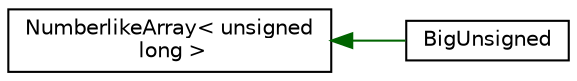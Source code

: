 digraph "Graphical Class Hierarchy"
{
  edge [fontname="Helvetica",fontsize="10",labelfontname="Helvetica",labelfontsize="10"];
  node [fontname="Helvetica",fontsize="10",shape=record];
  rankdir="LR";
  Node0 [label="NumberlikeArray\< unsigned\l long \>",height=0.2,width=0.4,color="black", fillcolor="white", style="filled",URL="$class_numberlike_array.html"];
  Node0 -> Node1 [dir="back",color="darkgreen",fontsize="10",style="solid",fontname="Helvetica"];
  Node1 [label="BigUnsigned",height=0.2,width=0.4,color="black", fillcolor="white", style="filled",URL="$class_big_unsigned.html"];
}
